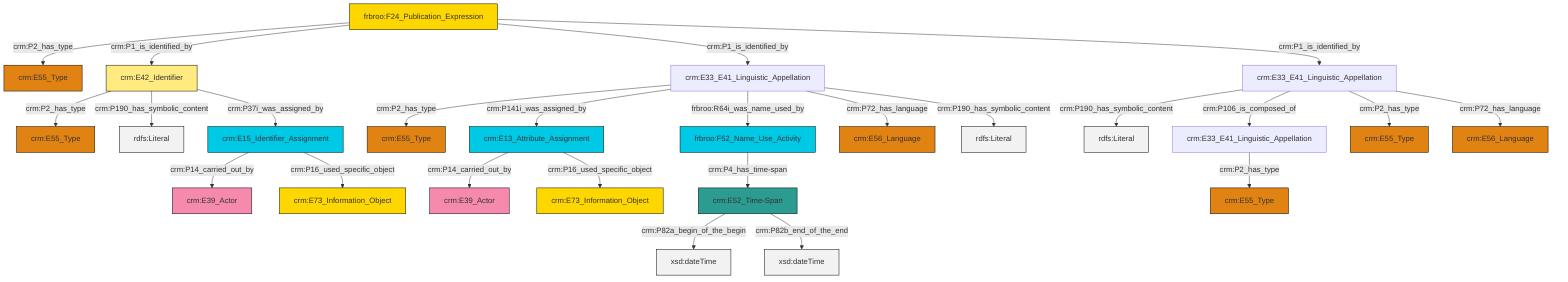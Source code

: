 graph TD
classDef Literal fill:#f2f2f2,stroke:#000000;
classDef CRM_Entity fill:#FFFFFF,stroke:#000000;
classDef Temporal_Entity fill:#00C9E6, stroke:#000000;
classDef Type fill:#E18312, stroke:#000000;
classDef Time-Span fill:#2C9C91, stroke:#000000;
classDef Appellation fill:#FFEB7F, stroke:#000000;
classDef Place fill:#008836, stroke:#000000;
classDef Persistent_Item fill:#B266B2, stroke:#000000;
classDef Conceptual_Object fill:#FFD700, stroke:#000000;
classDef Physical_Thing fill:#D2B48C, stroke:#000000;
classDef Actor fill:#f58aad, stroke:#000000;
classDef PC_Classes fill:#4ce600, stroke:#000000;
classDef Multi fill:#cccccc,stroke:#000000;

2["crm:E33_E41_Linguistic_Appellation"]:::Default -->|crm:P190_has_symbolic_content| 3[rdfs:Literal]:::Literal
4["crm:E42_Identifier"]:::Appellation -->|crm:P2_has_type| 5["crm:E55_Type"]:::Type
0["crm:E15_Identifier_Assignment"]:::Temporal_Entity -->|crm:P14_carried_out_by| 13["crm:E39_Actor"]:::Actor
0["crm:E15_Identifier_Assignment"]:::Temporal_Entity -->|crm:P16_used_specific_object| 16["crm:E73_Information_Object"]:::Conceptual_Object
2["crm:E33_E41_Linguistic_Appellation"]:::Default -->|crm:P106_is_composed_of| 19["crm:E33_E41_Linguistic_Appellation"]:::Default
20["crm:E13_Attribute_Assignment"]:::Temporal_Entity -->|crm:P14_carried_out_by| 11["crm:E39_Actor"]:::Actor
17["crm:E33_E41_Linguistic_Appellation"]:::Default -->|crm:P2_has_type| 21["crm:E55_Type"]:::Type
17["crm:E33_E41_Linguistic_Appellation"]:::Default -->|crm:P141i_was_assigned_by| 20["crm:E13_Attribute_Assignment"]:::Temporal_Entity
2["crm:E33_E41_Linguistic_Appellation"]:::Default -->|crm:P2_has_type| 22["crm:E55_Type"]:::Type
4["crm:E42_Identifier"]:::Appellation -->|crm:P190_has_symbolic_content| 26[rdfs:Literal]:::Literal
19["crm:E33_E41_Linguistic_Appellation"]:::Default -->|crm:P2_has_type| 6["crm:E55_Type"]:::Type
17["crm:E33_E41_Linguistic_Appellation"]:::Default -->|frbroo:R64i_was_name_used_by| 24["frbroo:F52_Name_Use_Activity"]:::Temporal_Entity
17["crm:E33_E41_Linguistic_Appellation"]:::Default -->|crm:P72_has_language| 30["crm:E56_Language"]:::Type
24["frbroo:F52_Name_Use_Activity"]:::Temporal_Entity -->|crm:P4_has_time-span| 31["crm:E52_Time-Span"]:::Time-Span
28["frbroo:F24_Publication_Expression"]:::Conceptual_Object -->|crm:P2_has_type| 9["crm:E55_Type"]:::Type
28["frbroo:F24_Publication_Expression"]:::Conceptual_Object -->|crm:P1_is_identified_by| 4["crm:E42_Identifier"]:::Appellation
2["crm:E33_E41_Linguistic_Appellation"]:::Default -->|crm:P72_has_language| 14["crm:E56_Language"]:::Type
28["frbroo:F24_Publication_Expression"]:::Conceptual_Object -->|crm:P1_is_identified_by| 17["crm:E33_E41_Linguistic_Appellation"]:::Default
4["crm:E42_Identifier"]:::Appellation -->|crm:P37i_was_assigned_by| 0["crm:E15_Identifier_Assignment"]:::Temporal_Entity
28["frbroo:F24_Publication_Expression"]:::Conceptual_Object -->|crm:P1_is_identified_by| 2["crm:E33_E41_Linguistic_Appellation"]:::Default
20["crm:E13_Attribute_Assignment"]:::Temporal_Entity -->|crm:P16_used_specific_object| 36["crm:E73_Information_Object"]:::Conceptual_Object
31["crm:E52_Time-Span"]:::Time-Span -->|crm:P82a_begin_of_the_begin| 43[xsd:dateTime]:::Literal
31["crm:E52_Time-Span"]:::Time-Span -->|crm:P82b_end_of_the_end| 44[xsd:dateTime]:::Literal
17["crm:E33_E41_Linguistic_Appellation"]:::Default -->|crm:P190_has_symbolic_content| 45[rdfs:Literal]:::Literal
